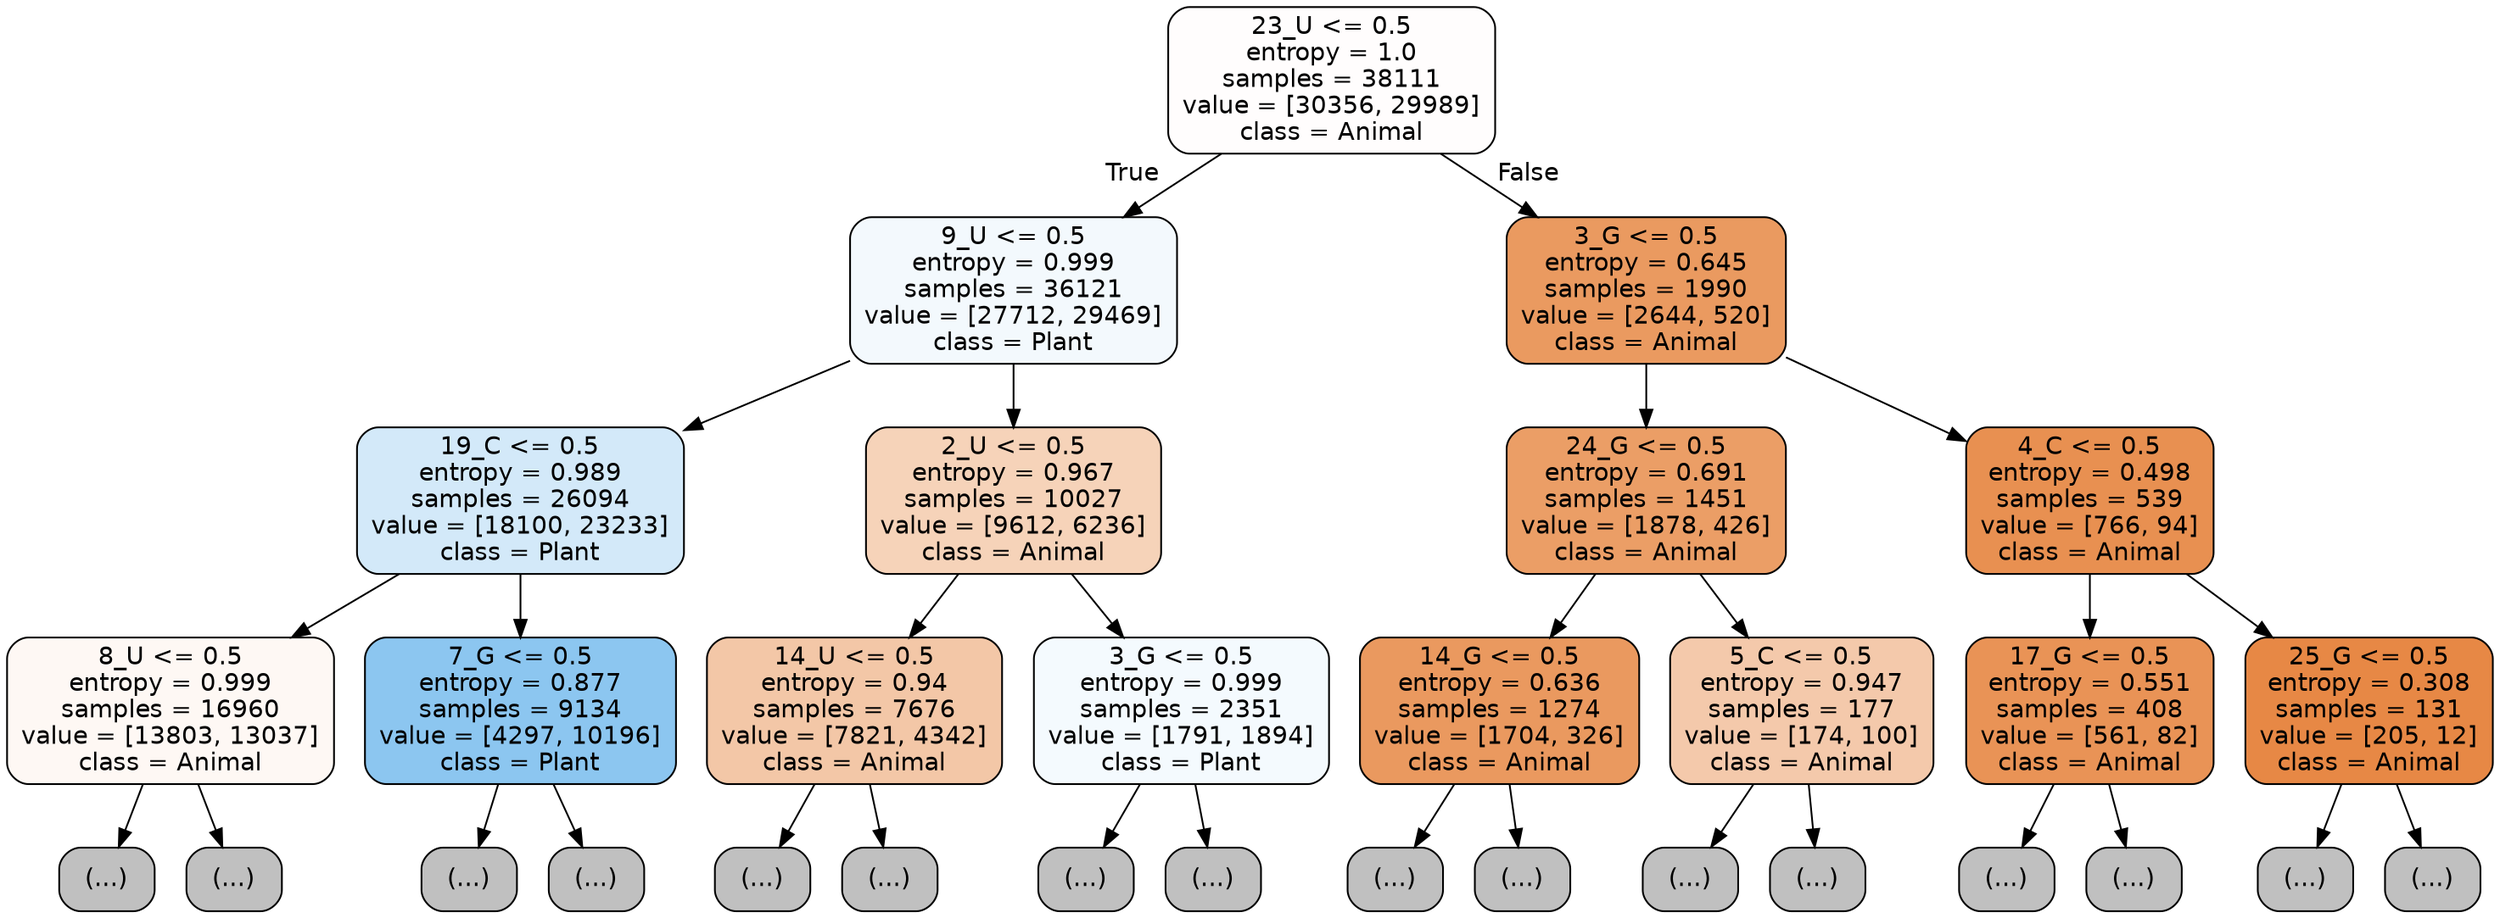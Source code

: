 digraph Tree {
node [shape=box, style="filled, rounded", color="black", fontname="helvetica"] ;
edge [fontname="helvetica"] ;
0 [label="23_U <= 0.5\nentropy = 1.0\nsamples = 38111\nvalue = [30356, 29989]\nclass = Animal", fillcolor="#fffdfd"] ;
1 [label="9_U <= 0.5\nentropy = 0.999\nsamples = 36121\nvalue = [27712, 29469]\nclass = Plant", fillcolor="#f3f9fd"] ;
0 -> 1 [labeldistance=2.5, labelangle=45, headlabel="True"] ;
2 [label="19_C <= 0.5\nentropy = 0.989\nsamples = 26094\nvalue = [18100, 23233]\nclass = Plant", fillcolor="#d3e9f9"] ;
1 -> 2 ;
3 [label="8_U <= 0.5\nentropy = 0.999\nsamples = 16960\nvalue = [13803, 13037]\nclass = Animal", fillcolor="#fef8f4"] ;
2 -> 3 ;
4 [label="(...)", fillcolor="#C0C0C0"] ;
3 -> 4 ;
6423 [label="(...)", fillcolor="#C0C0C0"] ;
3 -> 6423 ;
8742 [label="7_G <= 0.5\nentropy = 0.877\nsamples = 9134\nvalue = [4297, 10196]\nclass = Plant", fillcolor="#8cc6f0"] ;
2 -> 8742 ;
8743 [label="(...)", fillcolor="#C0C0C0"] ;
8742 -> 8743 ;
10788 [label="(...)", fillcolor="#C0C0C0"] ;
8742 -> 10788 ;
11555 [label="2_U <= 0.5\nentropy = 0.967\nsamples = 10027\nvalue = [9612, 6236]\nclass = Animal", fillcolor="#f6d3b9"] ;
1 -> 11555 ;
11556 [label="14_U <= 0.5\nentropy = 0.94\nsamples = 7676\nvalue = [7821, 4342]\nclass = Animal", fillcolor="#f3c7a7"] ;
11555 -> 11556 ;
11557 [label="(...)", fillcolor="#C0C0C0"] ;
11556 -> 11557 ;
14030 [label="(...)", fillcolor="#C0C0C0"] ;
11556 -> 14030 ;
14929 [label="3_G <= 0.5\nentropy = 0.999\nsamples = 2351\nvalue = [1791, 1894]\nclass = Plant", fillcolor="#f4fafe"] ;
11555 -> 14929 ;
14930 [label="(...)", fillcolor="#C0C0C0"] ;
14929 -> 14930 ;
15715 [label="(...)", fillcolor="#C0C0C0"] ;
14929 -> 15715 ;
16040 [label="3_G <= 0.5\nentropy = 0.645\nsamples = 1990\nvalue = [2644, 520]\nclass = Animal", fillcolor="#ea9a60"] ;
0 -> 16040 [labeldistance=2.5, labelangle=-45, headlabel="False"] ;
16041 [label="24_G <= 0.5\nentropy = 0.691\nsamples = 1451\nvalue = [1878, 426]\nclass = Animal", fillcolor="#eb9e66"] ;
16040 -> 16041 ;
16042 [label="14_G <= 0.5\nentropy = 0.636\nsamples = 1274\nvalue = [1704, 326]\nclass = Animal", fillcolor="#ea995f"] ;
16041 -> 16042 ;
16043 [label="(...)", fillcolor="#C0C0C0"] ;
16042 -> 16043 ;
16396 [label="(...)", fillcolor="#C0C0C0"] ;
16042 -> 16396 ;
16563 [label="5_C <= 0.5\nentropy = 0.947\nsamples = 177\nvalue = [174, 100]\nclass = Animal", fillcolor="#f4c9ab"] ;
16041 -> 16563 ;
16564 [label="(...)", fillcolor="#C0C0C0"] ;
16563 -> 16564 ;
16611 [label="(...)", fillcolor="#C0C0C0"] ;
16563 -> 16611 ;
16636 [label="4_C <= 0.5\nentropy = 0.498\nsamples = 539\nvalue = [766, 94]\nclass = Animal", fillcolor="#e89051"] ;
16040 -> 16636 ;
16637 [label="17_G <= 0.5\nentropy = 0.551\nsamples = 408\nvalue = [561, 82]\nclass = Animal", fillcolor="#e99356"] ;
16636 -> 16637 ;
16638 [label="(...)", fillcolor="#C0C0C0"] ;
16637 -> 16638 ;
16741 [label="(...)", fillcolor="#C0C0C0"] ;
16637 -> 16741 ;
16780 [label="25_G <= 0.5\nentropy = 0.308\nsamples = 131\nvalue = [205, 12]\nclass = Animal", fillcolor="#e78845"] ;
16636 -> 16780 ;
16781 [label="(...)", fillcolor="#C0C0C0"] ;
16780 -> 16781 ;
16800 [label="(...)", fillcolor="#C0C0C0"] ;
16780 -> 16800 ;
}